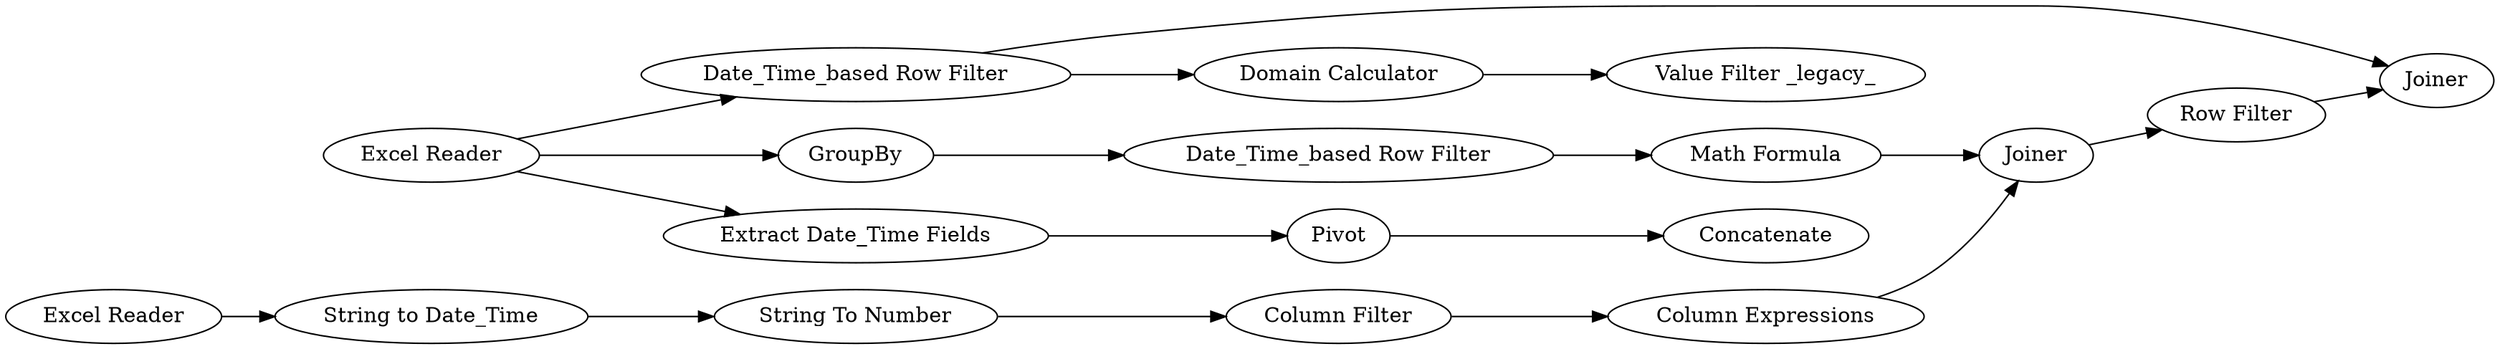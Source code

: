 digraph {
	13 -> 10
	12 -> 13
	16 -> 15
	7 -> 8
	11 -> 12
	8 -> 10
	10 -> 14
	3 -> 4
	9 -> 11
	5 -> 7
	17 -> 18
	14 -> 15
	1 -> 2
	2 -> 3
	6 -> 9
	16 -> 17
	1 -> 16
	1 -> 5
	5 [label=GroupBy]
	16 [label="Date_Time_based Row Filter"]
	13 [label="Column Expressions"]
	1 [label="Excel Reader"]
	7 [label="Date_Time_based Row Filter"]
	12 [label="Column Filter"]
	9 [label="String to Date_Time"]
	11 [label="String To Number"]
	4 [label=Concatenate]
	18 [label="Value Filter _legacy_"]
	6 [label="Excel Reader"]
	8 [label="Math Formula"]
	15 [label=Joiner]
	14 [label="Row Filter"]
	17 [label="Domain Calculator"]
	3 [label=Pivot]
	2 [label="Extract Date_Time Fields"]
	10 [label=Joiner]
	rankdir=LR
}
